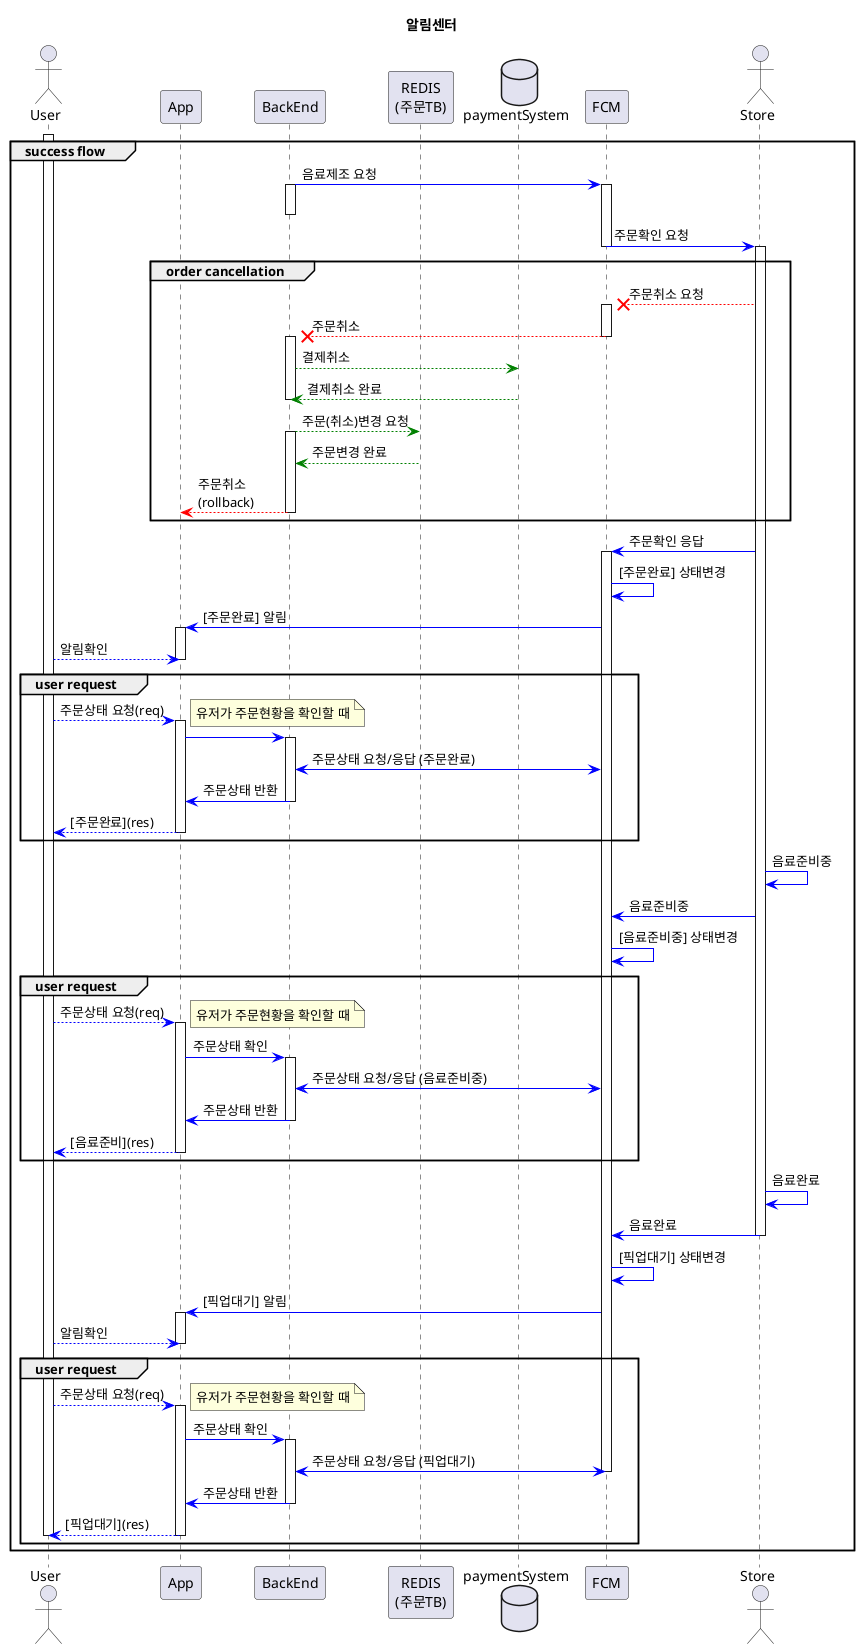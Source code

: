 @startuml
title 알림센터


actor "User" as user
participant "App" as app
participant "BackEnd" as backend
participant "REDIS\n(주문TB)" as redis
database "paymentSystem" as paySystem
participant "FCM" as fcm
actor "Store" as store

activate user

group success flow


backend -[#blue]> fcm : 음료제조 요청
activate backend
deactivate backend

activate fcm
fcm -[#blue]> store : 주문확인 요청
deactivate fcm
activate store
    group order cancellation
        store --[#red]x fcm : 주문취소 요청
        activate fcm
        fcm --[#red]x backend : 주문취소
        deactivate fcm
        activate backend
        backend --[#green]> paySystem : 결제취소
        paySystem --[#green]> backend : 결제취소 완료
        deactivate backend

        backend --[#green]> redis : 주문(취소)변경 요청
        activate backend
        redis --[#green]> backend : 주문변경 완료

        backend --[#red]> app : 주문취소\n(rollback)
        deactivate backend
    end


store -[#blue]> fcm : 주문확인 응답
activate fcm
fcm -[#blue]> fcm : [주문완료] 상태변경

fcm -[#blue]> app : [주문완료] 알림
activate app
user --[#blue]> app : 알림확인
deactivate app

    group user request
        user --[#blue]> app : 주문상태 요청(req)
        activate app
        note right : 유저가 주문현황을 확인할 때
        app -[#blue]> backend :
        activate backend
        backend <-[#blue]> fcm : 주문상태 요청/응답 (주문완료)
        backend -[#blue]> app : 주문상태 반환
        deactivate backend
        app --[#blue]> user : [주문완료](res)
        deactivate app
    end
store -[#blue]> store : 음료준비중

store -[#blue]> fcm : 음료준비중

fcm -[#blue]> fcm : [음료준비중] 상태변경
    group user request
        user --[#blue]> app : 주문상태 요청(req)
        activate app
        note right : 유저가 주문현황을 확인할 때
        app -[#blue]> backend : 주문상태 확인
        activate backend
        backend <-[#blue]> fcm : 주문상태 요청/응답 (음료준비중)

        backend -[#blue]> app : 주문상태 반환
        deactivate backend
        app --[#blue]> user : [음료준비](res)
        deactivate app
    end

store -[#blue]> store : 음료완료
store -[#blue]> fcm : 음료완료
deactivate store
fcm -[#blue]> fcm : [픽업대기] 상태변경
fcm -[#blue]> app : [픽업대기] 알림
activate app
user --[#blue]> app : 알림확인
deactivate app

    group user request
        user --[#blue]> app : 주문상태 요청(req)
        activate app
        note right : 유저가 주문현황을 확인할 때
        app -[#blue]> backend : 주문상태 확인
        activate backend
        backend <-[#blue]> fcm : 주문상태 요청/응답 (픽업대기)
        deactivate fcm
        backend -[#blue]> app : 주문상태 반환
        deactivate backend
        app --[#blue]> user : [픽업대기](res)
        deactivate app
        deactivate backend
        deactivate user
    end

end

@enduml